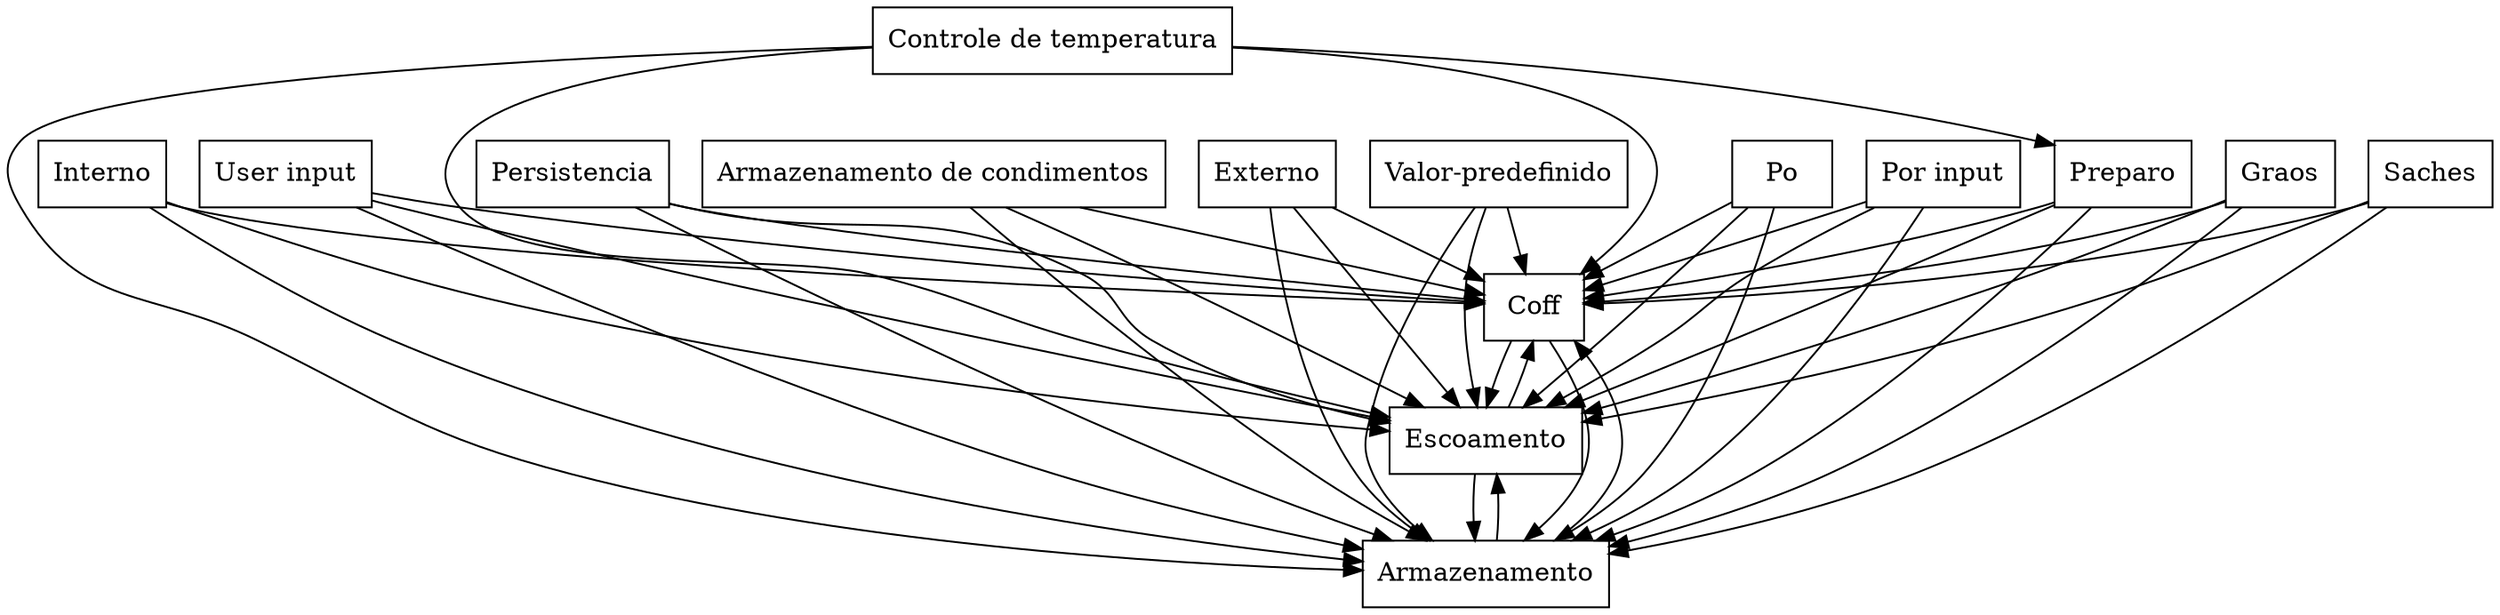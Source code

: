 digraph{
graph [rankdir=TB];
node [shape=box];
edge [arrowhead=normal];
0[label="Persistencia",]
1[label="User input",]
2[label="Por input",]
3[label="Armazenamento de condimentos",]
4[label="Externo",]
5[label="Interno",]
6[label="Coff",]
7[label="Po",]
8[label="Controle de temperatura",]
9[label="Graos",]
10[label="Saches",]
11[label="Escoamento",]
12[label="Valor-predefinido",]
13[label="Preparo",]
14[label="Armazenamento",]
0->6[label="",]
0->11[label="",]
0->14[label="",]
1->6[label="",]
1->11[label="",]
1->14[label="",]
2->6[label="",]
2->11[label="",]
2->14[label="",]
3->6[label="",]
3->11[label="",]
3->14[label="",]
4->6[label="",]
4->11[label="",]
4->14[label="",]
5->6[label="",]
5->11[label="",]
5->14[label="",]
6->11[label="",]
6->14[label="",]
7->6[label="",]
7->11[label="",]
7->14[label="",]
8->6[label="",]
8->11[label="",]
8->13[label="",]
8->14[label="",]
9->6[label="",]
9->11[label="",]
9->14[label="",]
10->6[label="",]
10->11[label="",]
10->14[label="",]
11->6[label="",]
11->14[label="",]
12->6[label="",]
12->11[label="",]
12->14[label="",]
13->6[label="",]
13->11[label="",]
13->14[label="",]
14->6[label="",]
14->11[label="",]
}
